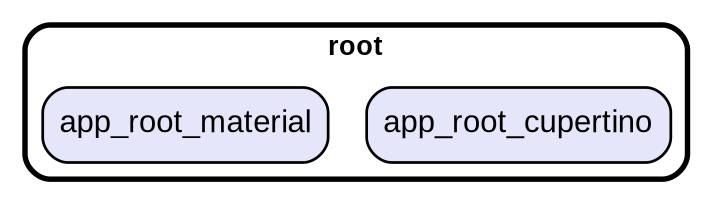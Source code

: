 digraph "" {
  graph [style=rounded fontname="Arial Black" fontsize=13 penwidth=2.6];
  node [shape=rect style="filled,rounded" fontname=Arial fontsize=15 fillcolor=Lavender penwidth=1.3];
  edge [penwidth=1.3];
  "/app_root_cupertino.dart" [label="app_root_cupertino"];
  "/app_root_material.dart" [label="app_root_material"];
  subgraph "cluster~" {
    label="root";
    "/app_root_cupertino.dart";
    "/app_root_material.dart";
  }
}

